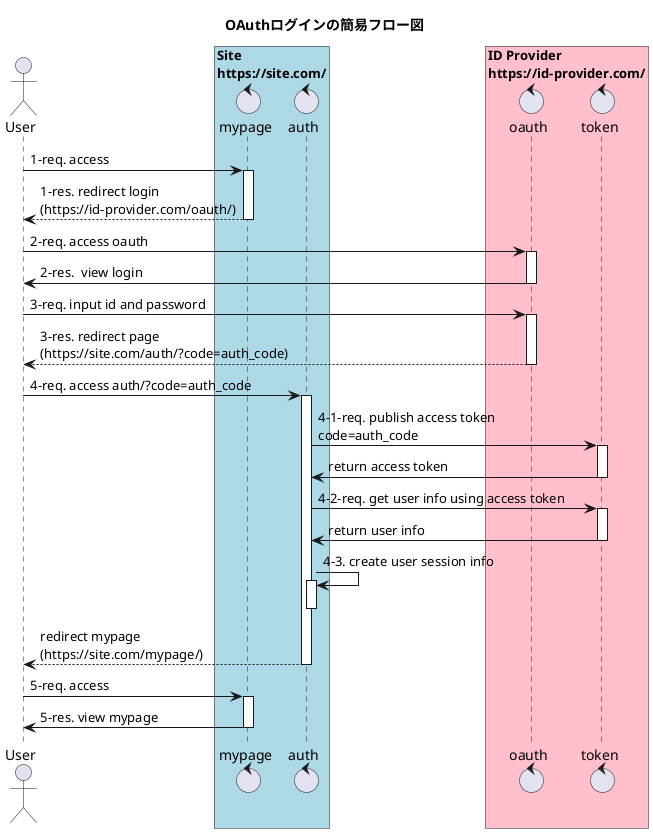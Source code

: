 OAuthログイン
@startuml
/' タイトル '/
title OAuthログインの簡易フロー図
/' エンティティ '/
actor User
box "Site\nhttps://site.com/" #LightBlue
  control mypage
  control auth
end box
box "ID Provider\nhttps://id-provider.com/" #Pink
  control oauth
  control token
end box

/' --------------------------------------------
OAuthログインの大まかな流れ
-------------------------------------------- '/

/' マイページにアクセス '/
User -> mypage : 1-req. access
activate mypage
mypage --> User : 1-res. redirect login\n(https://id-provider.com/oauth/)
deactivate mypage

/' ログインページ表示 '/
User -> oauth : 2-req. access oauth
activate oauth
oauth -> User : 2-res.  view login
deactivate oauth

/' ログイン処理 '/
User -> oauth : 3-req. input id and password
activate oauth
  oauth --> User : 3-res. redirect page\n(https://site.com/auth/?code=auth_code)
deactivate oauth

/' トークン発行 '/
User -> auth : 4-req. access auth/?code=auth_code
activate auth
  /' アクセストークンの発行 '/
  auth -> token : 4-1-req. publish access token\ncode=auth_code
  activate token
    token -> auth : return access token
  deactivate token
  /' ユーザ情報取得 '/
  auth -> token : 4-2-req. get user info using access token
  activate token
    token -> auth : return user info
  deactivate token
  auth -> auth : 4-3. create user session info
  activate auth
  deactivate auth
  auth --> User : redirect mypage\n(https://site.com/mypage/)
deactivate auth

User -> mypage : 5-req. access
activate mypage
mypage -> User : 5-res. view mypage
deactivate mypage

@enduml
